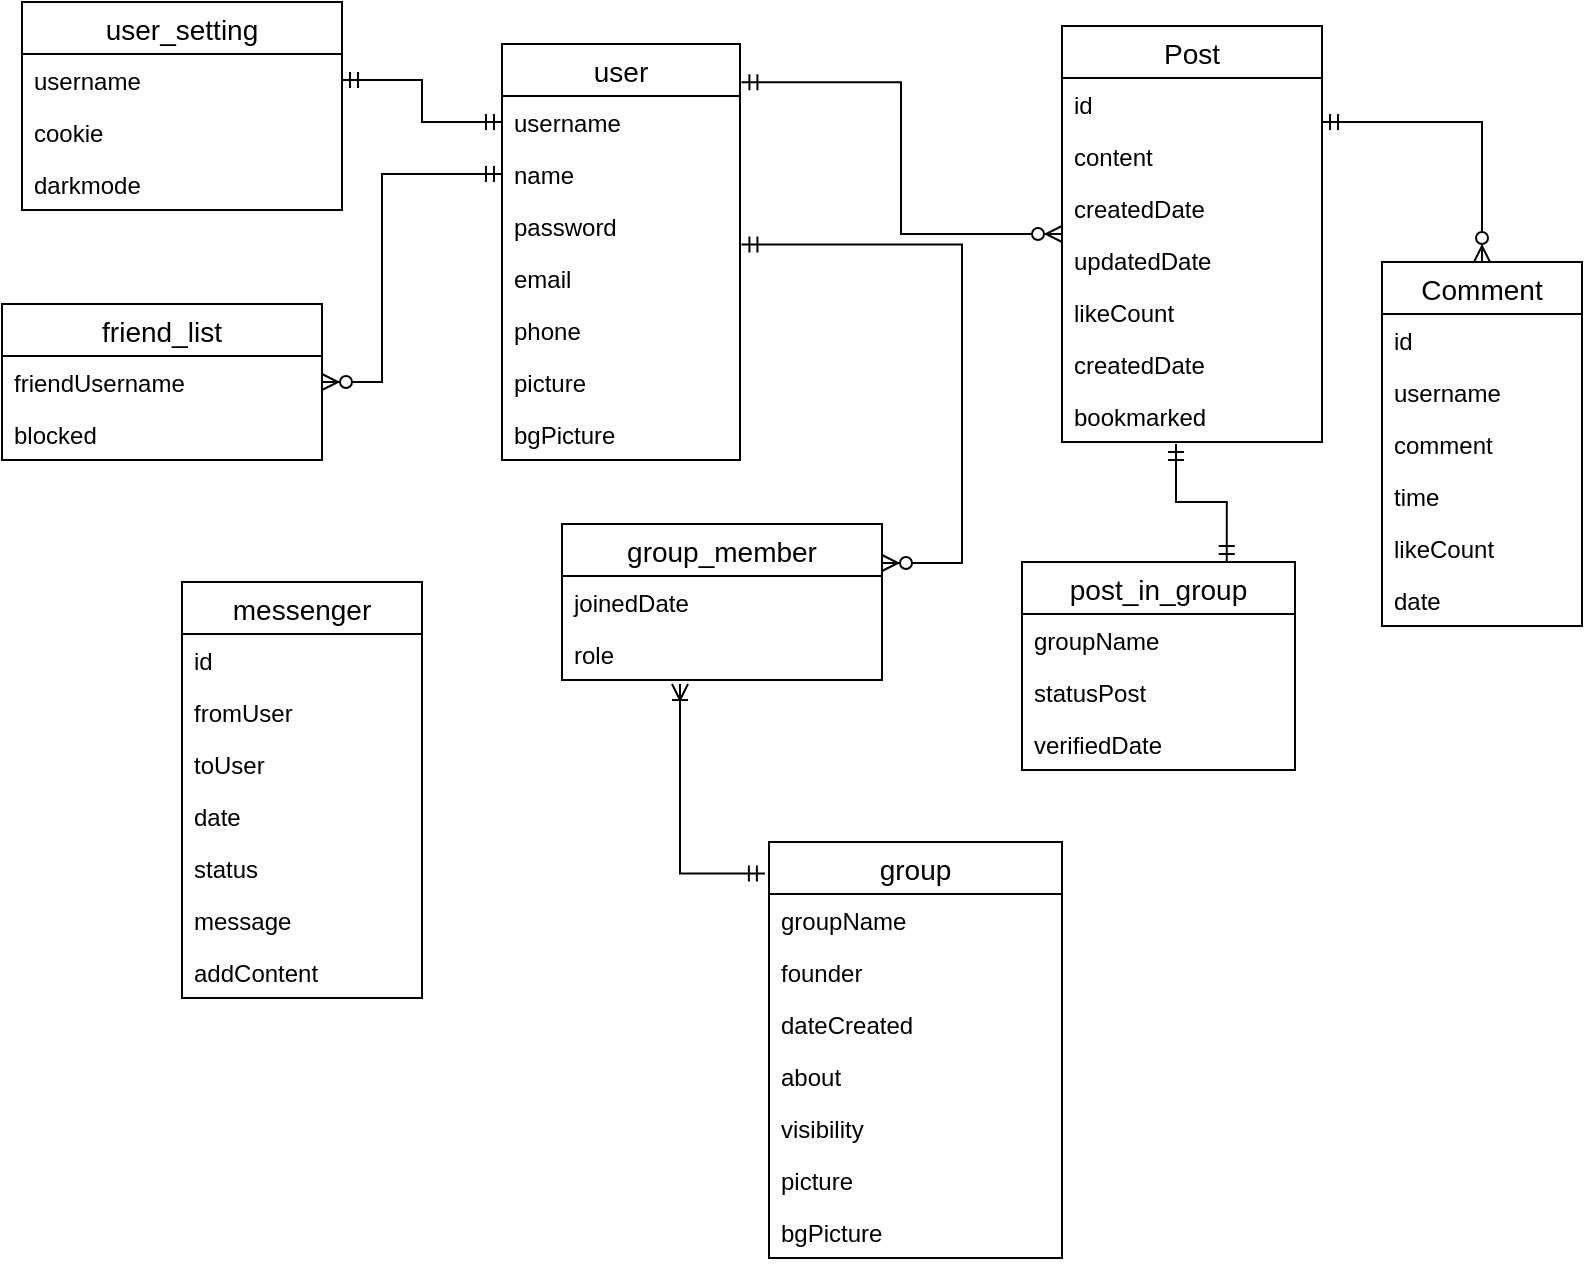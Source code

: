 <mxfile version="13.2.3" type="device"><diagram id="C5RBs43oDa-KdzZeNtuy" name="Page-1"><mxGraphModel dx="1108" dy="489" grid="1" gridSize="10" guides="1" tooltips="1" connect="1" arrows="1" fold="1" page="1" pageScale="1" pageWidth="827" pageHeight="1169" math="0" shadow="0"><root><mxCell id="WIyWlLk6GJQsqaUBKTNV-0"/><mxCell id="WIyWlLk6GJQsqaUBKTNV-1" parent="WIyWlLk6GJQsqaUBKTNV-0"/><mxCell id="McX3yNZwLZKCJdyzm6tI-72" value="" style="edgeStyle=orthogonalEdgeStyle;fontSize=12;html=1;endArrow=ERzeroToMany;startArrow=ERmandOne;rounded=0;entryX=1;entryY=0.25;entryDx=0;entryDy=0;exitX=1.006;exitY=0.857;exitDx=0;exitDy=0;exitPerimeter=0;" parent="WIyWlLk6GJQsqaUBKTNV-1" source="Bb8RNi-tj5HayNzUoO-P-113" target="Bb8RNi-tj5HayNzUoO-P-143" edge="1"><mxGeometry width="100" height="100" relative="1" as="geometry"><mxPoint x="547.0" y="99" as="sourcePoint"/><mxPoint x="561" y="451" as="targetPoint"/><Array as="points"><mxPoint x="490" y="151"/><mxPoint x="490" y="311"/></Array></mxGeometry></mxCell><mxCell id="McX3yNZwLZKCJdyzm6tI-89" value="" style="edgeStyle=elbowEdgeStyle;fontSize=12;html=1;endArrow=ERoneToMany;startArrow=ERmandOne;rounded=0;exitX=-0.014;exitY=0.076;exitDx=0;exitDy=0;exitPerimeter=0;entryX=0.369;entryY=1.077;entryDx=0;entryDy=0;entryPerimeter=0;" parent="WIyWlLk6GJQsqaUBKTNV-1" source="Bb8RNi-tj5HayNzUoO-P-147" target="Bb8RNi-tj5HayNzUoO-P-145" edge="1"><mxGeometry width="100" height="100" relative="1" as="geometry"><mxPoint x="699.5" y="579" as="sourcePoint"/><mxPoint x="400" y="450" as="targetPoint"/><Array as="points"><mxPoint x="349" y="430"/><mxPoint x="360" y="420"/><mxPoint x="451" y="480"/></Array></mxGeometry></mxCell><mxCell id="Bb8RNi-tj5HayNzUoO-P-2" value="" style="edgeStyle=orthogonalEdgeStyle;fontSize=12;html=1;endArrow=ERmandOne;startArrow=ERmandOne;entryX=0;entryY=0.5;entryDx=0;entryDy=0;rounded=0;exitX=1;exitY=0.5;exitDx=0;exitDy=0;" parent="WIyWlLk6GJQsqaUBKTNV-1" source="Bb8RNi-tj5HayNzUoO-P-137" target="Bb8RNi-tj5HayNzUoO-P-112" edge="1"><mxGeometry width="100" height="100" relative="1" as="geometry"><mxPoint x="200" y="140" as="sourcePoint"/><mxPoint x="339.97" y="92.006" as="targetPoint"/><Array as="points"><mxPoint x="220" y="69"/><mxPoint x="220" y="90"/></Array></mxGeometry></mxCell><mxCell id="Bb8RNi-tj5HayNzUoO-P-182" value="" style="edgeStyle=orthogonalEdgeStyle;fontSize=12;html=1;endArrow=ERmandOne;startArrow=ERmandOne;rounded=0;exitX=0.75;exitY=0;exitDx=0;exitDy=0;entryX=0.431;entryY=1.038;entryDx=0;entryDy=0;entryPerimeter=0;" parent="WIyWlLk6GJQsqaUBKTNV-1" source="Bb8RNi-tj5HayNzUoO-P-178" target="3WEMfzSBT3ZNhJd3ecgd-0" edge="1"><mxGeometry width="100" height="100" relative="1" as="geometry"><mxPoint x="970" y="280" as="sourcePoint"/><mxPoint x="810" y="233" as="targetPoint"/><Array as="points"><mxPoint x="622" y="280"/><mxPoint x="597" y="280"/></Array></mxGeometry></mxCell><mxCell id="Bb8RNi-tj5HayNzUoO-P-183" value="" style="edgeStyle=orthogonalEdgeStyle;fontSize=12;html=1;endArrow=ERzeroToMany;startArrow=ERmandOne;exitX=1.006;exitY=0.092;exitDx=0;exitDy=0;rounded=0;exitPerimeter=0;" parent="WIyWlLk6GJQsqaUBKTNV-1" source="Bb8RNi-tj5HayNzUoO-P-111" target="Bb8RNi-tj5HayNzUoO-P-163" edge="1"><mxGeometry width="100" height="100" relative="1" as="geometry"><mxPoint x="590" y="340" as="sourcePoint"/><mxPoint x="690" y="240" as="targetPoint"/></mxGeometry></mxCell><mxCell id="Bb8RNi-tj5HayNzUoO-P-184" value="" style="edgeStyle=orthogonalEdgeStyle;fontSize=12;html=1;endArrow=ERzeroToMany;startArrow=ERmandOne;entryX=0.5;entryY=0;entryDx=0;entryDy=0;rounded=0;exitX=1;exitY=-0.154;exitDx=0;exitDy=0;exitPerimeter=0;" parent="WIyWlLk6GJQsqaUBKTNV-1" source="Bb8RNi-tj5HayNzUoO-P-166" target="Bb8RNi-tj5HayNzUoO-P-171" edge="1"><mxGeometry width="100" height="100" relative="1" as="geometry"><mxPoint x="1000" y="100" as="sourcePoint"/><mxPoint x="1100" as="targetPoint"/></mxGeometry></mxCell><mxCell id="Bb8RNi-tj5HayNzUoO-P-136" value="user_setting" style="swimlane;fontStyle=0;childLayout=stackLayout;horizontal=1;startSize=26;horizontalStack=0;resizeParent=1;resizeParentMax=0;resizeLast=0;collapsible=1;marginBottom=0;align=center;fontSize=14;" parent="WIyWlLk6GJQsqaUBKTNV-1" vertex="1"><mxGeometry x="20" y="30" width="160" height="104" as="geometry"/></mxCell><mxCell id="Bb8RNi-tj5HayNzUoO-P-137" value="username" style="text;strokeColor=none;fillColor=none;spacingLeft=4;spacingRight=4;overflow=hidden;rotatable=0;points=[[0,0.5],[1,0.5]];portConstraint=eastwest;fontSize=12;" parent="Bb8RNi-tj5HayNzUoO-P-136" vertex="1"><mxGeometry y="26" width="160" height="26" as="geometry"/></mxCell><mxCell id="Bb8RNi-tj5HayNzUoO-P-138" value="cookie" style="text;strokeColor=none;fillColor=none;spacingLeft=4;spacingRight=4;overflow=hidden;rotatable=0;points=[[0,0.5],[1,0.5]];portConstraint=eastwest;fontSize=12;" parent="Bb8RNi-tj5HayNzUoO-P-136" vertex="1"><mxGeometry y="52" width="160" height="26" as="geometry"/></mxCell><mxCell id="Bb8RNi-tj5HayNzUoO-P-142" value="darkmode" style="text;strokeColor=none;fillColor=none;spacingLeft=4;spacingRight=4;overflow=hidden;rotatable=0;points=[[0,0.5],[1,0.5]];portConstraint=eastwest;fontSize=12;" parent="Bb8RNi-tj5HayNzUoO-P-136" vertex="1"><mxGeometry y="78" width="160" height="26" as="geometry"/></mxCell><mxCell id="Bb8RNi-tj5HayNzUoO-P-163" value="Post" style="swimlane;fontStyle=0;childLayout=stackLayout;horizontal=1;startSize=26;horizontalStack=0;resizeParent=1;resizeParentMax=0;resizeLast=0;collapsible=1;marginBottom=0;align=center;fontSize=14;" parent="WIyWlLk6GJQsqaUBKTNV-1" vertex="1"><mxGeometry x="540" y="42" width="130" height="208" as="geometry"/></mxCell><mxCell id="Bb8RNi-tj5HayNzUoO-P-164" value="id" style="text;strokeColor=none;fillColor=none;spacingLeft=4;spacingRight=4;overflow=hidden;rotatable=0;points=[[0,0.5],[1,0.5]];portConstraint=eastwest;fontSize=12;" parent="Bb8RNi-tj5HayNzUoO-P-163" vertex="1"><mxGeometry y="26" width="130" height="26" as="geometry"/></mxCell><mxCell id="Bb8RNi-tj5HayNzUoO-P-166" value="content" style="text;strokeColor=none;fillColor=none;spacingLeft=4;spacingRight=4;overflow=hidden;rotatable=0;points=[[0,0.5],[1,0.5]];portConstraint=eastwest;fontSize=12;" parent="Bb8RNi-tj5HayNzUoO-P-163" vertex="1"><mxGeometry y="52" width="130" height="26" as="geometry"/></mxCell><mxCell id="Bb8RNi-tj5HayNzUoO-P-167" value="createdDate" style="text;strokeColor=none;fillColor=none;spacingLeft=4;spacingRight=4;overflow=hidden;rotatable=0;points=[[0,0.5],[1,0.5]];portConstraint=eastwest;fontSize=12;" parent="Bb8RNi-tj5HayNzUoO-P-163" vertex="1"><mxGeometry y="78" width="130" height="26" as="geometry"/></mxCell><mxCell id="Bb8RNi-tj5HayNzUoO-P-168" value="updatedDate" style="text;strokeColor=none;fillColor=none;spacingLeft=4;spacingRight=4;overflow=hidden;rotatable=0;points=[[0,0.5],[1,0.5]];portConstraint=eastwest;fontSize=12;" parent="Bb8RNi-tj5HayNzUoO-P-163" vertex="1"><mxGeometry y="104" width="130" height="26" as="geometry"/></mxCell><mxCell id="Bb8RNi-tj5HayNzUoO-P-169" value="likeCount" style="text;strokeColor=none;fillColor=none;spacingLeft=4;spacingRight=4;overflow=hidden;rotatable=0;points=[[0,0.5],[1,0.5]];portConstraint=eastwest;fontSize=12;" parent="Bb8RNi-tj5HayNzUoO-P-163" vertex="1"><mxGeometry y="130" width="130" height="26" as="geometry"/></mxCell><mxCell id="Bb8RNi-tj5HayNzUoO-P-170" value="createdDate" style="text;strokeColor=none;fillColor=none;spacingLeft=4;spacingRight=4;overflow=hidden;rotatable=0;points=[[0,0.5],[1,0.5]];portConstraint=eastwest;fontSize=12;" parent="Bb8RNi-tj5HayNzUoO-P-163" vertex="1"><mxGeometry y="156" width="130" height="26" as="geometry"/></mxCell><mxCell id="3WEMfzSBT3ZNhJd3ecgd-0" value="bookmarked" style="text;strokeColor=none;fillColor=none;spacingLeft=4;spacingRight=4;overflow=hidden;rotatable=0;points=[[0,0.5],[1,0.5]];portConstraint=eastwest;fontSize=12;" vertex="1" parent="Bb8RNi-tj5HayNzUoO-P-163"><mxGeometry y="182" width="130" height="26" as="geometry"/></mxCell><mxCell id="Bb8RNi-tj5HayNzUoO-P-171" value="Comment" style="swimlane;fontStyle=0;childLayout=stackLayout;horizontal=1;startSize=26;horizontalStack=0;resizeParent=1;resizeParentMax=0;resizeLast=0;collapsible=1;marginBottom=0;align=center;fontSize=14;" parent="WIyWlLk6GJQsqaUBKTNV-1" vertex="1"><mxGeometry x="700" y="160" width="100" height="182" as="geometry"/></mxCell><mxCell id="Bb8RNi-tj5HayNzUoO-P-172" value="id" style="text;strokeColor=none;fillColor=none;spacingLeft=4;spacingRight=4;overflow=hidden;rotatable=0;points=[[0,0.5],[1,0.5]];portConstraint=eastwest;fontSize=12;" parent="Bb8RNi-tj5HayNzUoO-P-171" vertex="1"><mxGeometry y="26" width="100" height="26" as="geometry"/></mxCell><mxCell id="Bb8RNi-tj5HayNzUoO-P-173" value="username" style="text;strokeColor=none;fillColor=none;spacingLeft=4;spacingRight=4;overflow=hidden;rotatable=0;points=[[0,0.5],[1,0.5]];portConstraint=eastwest;fontSize=12;" parent="Bb8RNi-tj5HayNzUoO-P-171" vertex="1"><mxGeometry y="52" width="100" height="26" as="geometry"/></mxCell><mxCell id="Bb8RNi-tj5HayNzUoO-P-174" value="comment" style="text;strokeColor=none;fillColor=none;spacingLeft=4;spacingRight=4;overflow=hidden;rotatable=0;points=[[0,0.5],[1,0.5]];portConstraint=eastwest;fontSize=12;" parent="Bb8RNi-tj5HayNzUoO-P-171" vertex="1"><mxGeometry y="78" width="100" height="26" as="geometry"/></mxCell><mxCell id="Bb8RNi-tj5HayNzUoO-P-175" value="time" style="text;strokeColor=none;fillColor=none;spacingLeft=4;spacingRight=4;overflow=hidden;rotatable=0;points=[[0,0.5],[1,0.5]];portConstraint=eastwest;fontSize=12;" parent="Bb8RNi-tj5HayNzUoO-P-171" vertex="1"><mxGeometry y="104" width="100" height="26" as="geometry"/></mxCell><mxCell id="Bb8RNi-tj5HayNzUoO-P-176" value="likeCount" style="text;strokeColor=none;fillColor=none;spacingLeft=4;spacingRight=4;overflow=hidden;rotatable=0;points=[[0,0.5],[1,0.5]];portConstraint=eastwest;fontSize=12;" parent="Bb8RNi-tj5HayNzUoO-P-171" vertex="1"><mxGeometry y="130" width="100" height="26" as="geometry"/></mxCell><mxCell id="Bb8RNi-tj5HayNzUoO-P-177" value="date" style="text;strokeColor=none;fillColor=none;spacingLeft=4;spacingRight=4;overflow=hidden;rotatable=0;points=[[0,0.5],[1,0.5]];portConstraint=eastwest;fontSize=12;" parent="Bb8RNi-tj5HayNzUoO-P-171" vertex="1"><mxGeometry y="156" width="100" height="26" as="geometry"/></mxCell><mxCell id="Bb8RNi-tj5HayNzUoO-P-111" value="user" style="swimlane;fontStyle=0;childLayout=stackLayout;horizontal=1;startSize=26;horizontalStack=0;resizeParent=1;resizeParentMax=0;resizeLast=0;collapsible=1;marginBottom=0;align=center;fontSize=14;" parent="WIyWlLk6GJQsqaUBKTNV-1" vertex="1"><mxGeometry x="260" y="51" width="119" height="208" as="geometry"/></mxCell><mxCell id="Bb8RNi-tj5HayNzUoO-P-112" value="username" style="text;strokeColor=none;fillColor=none;spacingLeft=4;spacingRight=4;overflow=hidden;rotatable=0;points=[[0,0.5],[1,0.5]];portConstraint=eastwest;fontSize=12;" parent="Bb8RNi-tj5HayNzUoO-P-111" vertex="1"><mxGeometry y="26" width="119" height="26" as="geometry"/></mxCell><mxCell id="Bb8RNi-tj5HayNzUoO-P-131" value="name" style="text;strokeColor=none;fillColor=none;spacingLeft=4;spacingRight=4;overflow=hidden;rotatable=0;points=[[0,0.5],[1,0.5]];portConstraint=eastwest;fontSize=12;" parent="Bb8RNi-tj5HayNzUoO-P-111" vertex="1"><mxGeometry y="52" width="119" height="26" as="geometry"/></mxCell><mxCell id="Bb8RNi-tj5HayNzUoO-P-113" value="password" style="text;strokeColor=none;fillColor=none;spacingLeft=4;spacingRight=4;overflow=hidden;rotatable=0;points=[[0,0.5],[1,0.5]];portConstraint=eastwest;fontSize=12;" parent="Bb8RNi-tj5HayNzUoO-P-111" vertex="1"><mxGeometry y="78" width="119" height="26" as="geometry"/></mxCell><mxCell id="Bb8RNi-tj5HayNzUoO-P-114" value="email" style="text;strokeColor=none;fillColor=none;spacingLeft=4;spacingRight=4;overflow=hidden;rotatable=0;points=[[0,0.5],[1,0.5]];portConstraint=eastwest;fontSize=12;" parent="Bb8RNi-tj5HayNzUoO-P-111" vertex="1"><mxGeometry y="104" width="119" height="26" as="geometry"/></mxCell><mxCell id="Bb8RNi-tj5HayNzUoO-P-127" value="phone" style="text;strokeColor=none;fillColor=none;spacingLeft=4;spacingRight=4;overflow=hidden;rotatable=0;points=[[0,0.5],[1,0.5]];portConstraint=eastwest;fontSize=12;" parent="Bb8RNi-tj5HayNzUoO-P-111" vertex="1"><mxGeometry y="130" width="119" height="26" as="geometry"/></mxCell><mxCell id="Bb8RNi-tj5HayNzUoO-P-128" value="picture" style="text;strokeColor=none;fillColor=none;spacingLeft=4;spacingRight=4;overflow=hidden;rotatable=0;points=[[0,0.5],[1,0.5]];portConstraint=eastwest;fontSize=12;" parent="Bb8RNi-tj5HayNzUoO-P-111" vertex="1"><mxGeometry y="156" width="119" height="26" as="geometry"/></mxCell><mxCell id="Bb8RNi-tj5HayNzUoO-P-129" value="bgPicture" style="text;strokeColor=none;fillColor=none;spacingLeft=4;spacingRight=4;overflow=hidden;rotatable=0;points=[[0,0.5],[1,0.5]];portConstraint=eastwest;fontSize=12;" parent="Bb8RNi-tj5HayNzUoO-P-111" vertex="1"><mxGeometry y="182" width="119" height="26" as="geometry"/></mxCell><mxCell id="Bb8RNi-tj5HayNzUoO-P-132" value="friend_list" style="swimlane;fontStyle=0;childLayout=stackLayout;horizontal=1;startSize=26;horizontalStack=0;resizeParent=1;resizeParentMax=0;resizeLast=0;collapsible=1;marginBottom=0;align=center;fontSize=14;" parent="WIyWlLk6GJQsqaUBKTNV-1" vertex="1"><mxGeometry x="10" y="181" width="160" height="78" as="geometry"/></mxCell><mxCell id="Bb8RNi-tj5HayNzUoO-P-134" value="friendUsername" style="text;strokeColor=none;fillColor=none;spacingLeft=4;spacingRight=4;overflow=hidden;rotatable=0;points=[[0,0.5],[1,0.5]];portConstraint=eastwest;fontSize=12;" parent="Bb8RNi-tj5HayNzUoO-P-132" vertex="1"><mxGeometry y="26" width="160" height="26" as="geometry"/></mxCell><mxCell id="Bb8RNi-tj5HayNzUoO-P-135" value="blocked" style="text;strokeColor=none;fillColor=none;spacingLeft=4;spacingRight=4;overflow=hidden;rotatable=0;points=[[0,0.5],[1,0.5]];portConstraint=eastwest;fontSize=12;" parent="Bb8RNi-tj5HayNzUoO-P-132" vertex="1"><mxGeometry y="52" width="160" height="26" as="geometry"/></mxCell><mxCell id="Bb8RNi-tj5HayNzUoO-P-143" value="group_member" style="swimlane;fontStyle=0;childLayout=stackLayout;horizontal=1;startSize=26;horizontalStack=0;resizeParent=1;resizeParentMax=0;resizeLast=0;collapsible=1;marginBottom=0;align=center;fontSize=14;" parent="WIyWlLk6GJQsqaUBKTNV-1" vertex="1"><mxGeometry x="290" y="291" width="160" height="78" as="geometry"/></mxCell><mxCell id="Bb8RNi-tj5HayNzUoO-P-144" value="joinedDate" style="text;strokeColor=none;fillColor=none;spacingLeft=4;spacingRight=4;overflow=hidden;rotatable=0;points=[[0,0.5],[1,0.5]];portConstraint=eastwest;fontSize=12;" parent="Bb8RNi-tj5HayNzUoO-P-143" vertex="1"><mxGeometry y="26" width="160" height="26" as="geometry"/></mxCell><mxCell id="Bb8RNi-tj5HayNzUoO-P-145" value="role" style="text;strokeColor=none;fillColor=none;spacingLeft=4;spacingRight=4;overflow=hidden;rotatable=0;points=[[0,0.5],[1,0.5]];portConstraint=eastwest;fontSize=12;" parent="Bb8RNi-tj5HayNzUoO-P-143" vertex="1"><mxGeometry y="52" width="160" height="26" as="geometry"/></mxCell><mxCell id="T8IxWi8fr0sawCVbcQlt-1" value="" style="edgeStyle=orthogonalEdgeStyle;fontSize=12;html=1;endArrow=ERzeroToMany;startArrow=ERmandOne;rounded=0;entryX=1;entryY=0.5;entryDx=0;entryDy=0;exitX=0;exitY=0.5;exitDx=0;exitDy=0;" parent="WIyWlLk6GJQsqaUBKTNV-1" source="Bb8RNi-tj5HayNzUoO-P-131" target="Bb8RNi-tj5HayNzUoO-P-132" edge="1"><mxGeometry width="100" height="100" relative="1" as="geometry"><mxPoint x="250" y="130" as="sourcePoint"/><mxPoint x="200" y="395" as="targetPoint"/><Array as="points"><mxPoint x="200" y="116"/><mxPoint x="200" y="220"/></Array></mxGeometry></mxCell><mxCell id="Bb8RNi-tj5HayNzUoO-P-155" value="messenger" style="swimlane;fontStyle=0;childLayout=stackLayout;horizontal=1;startSize=26;horizontalStack=0;resizeParent=1;resizeParentMax=0;resizeLast=0;collapsible=1;marginBottom=0;align=center;fontSize=14;" parent="WIyWlLk6GJQsqaUBKTNV-1" vertex="1"><mxGeometry x="100" y="320" width="120" height="208" as="geometry"/></mxCell><mxCell id="Bb8RNi-tj5HayNzUoO-P-157" value="id" style="text;strokeColor=none;fillColor=none;spacingLeft=4;spacingRight=4;overflow=hidden;rotatable=0;points=[[0,0.5],[1,0.5]];portConstraint=eastwest;fontSize=12;" parent="Bb8RNi-tj5HayNzUoO-P-155" vertex="1"><mxGeometry y="26" width="120" height="26" as="geometry"/></mxCell><mxCell id="T8IxWi8fr0sawCVbcQlt-2" value="fromUser" style="text;strokeColor=none;fillColor=none;spacingLeft=4;spacingRight=4;overflow=hidden;rotatable=0;points=[[0,0.5],[1,0.5]];portConstraint=eastwest;fontSize=12;" parent="Bb8RNi-tj5HayNzUoO-P-155" vertex="1"><mxGeometry y="52" width="120" height="26" as="geometry"/></mxCell><mxCell id="Bb8RNi-tj5HayNzUoO-P-158" value="toUser" style="text;strokeColor=none;fillColor=none;spacingLeft=4;spacingRight=4;overflow=hidden;rotatable=0;points=[[0,0.5],[1,0.5]];portConstraint=eastwest;fontSize=12;" parent="Bb8RNi-tj5HayNzUoO-P-155" vertex="1"><mxGeometry y="78" width="120" height="26" as="geometry"/></mxCell><mxCell id="Bb8RNi-tj5HayNzUoO-P-159" value="date" style="text;strokeColor=none;fillColor=none;spacingLeft=4;spacingRight=4;overflow=hidden;rotatable=0;points=[[0,0.5],[1,0.5]];portConstraint=eastwest;fontSize=12;" parent="Bb8RNi-tj5HayNzUoO-P-155" vertex="1"><mxGeometry y="104" width="120" height="26" as="geometry"/></mxCell><mxCell id="Bb8RNi-tj5HayNzUoO-P-160" value="status" style="text;strokeColor=none;fillColor=none;spacingLeft=4;spacingRight=4;overflow=hidden;rotatable=0;points=[[0,0.5],[1,0.5]];portConstraint=eastwest;fontSize=12;" parent="Bb8RNi-tj5HayNzUoO-P-155" vertex="1"><mxGeometry y="130" width="120" height="26" as="geometry"/></mxCell><mxCell id="Bb8RNi-tj5HayNzUoO-P-161" value="message" style="text;strokeColor=none;fillColor=none;spacingLeft=4;spacingRight=4;overflow=hidden;rotatable=0;points=[[0,0.5],[1,0.5]];portConstraint=eastwest;fontSize=12;" parent="Bb8RNi-tj5HayNzUoO-P-155" vertex="1"><mxGeometry y="156" width="120" height="26" as="geometry"/></mxCell><mxCell id="Bb8RNi-tj5HayNzUoO-P-162" value="addContent" style="text;strokeColor=none;fillColor=none;spacingLeft=4;spacingRight=4;overflow=hidden;rotatable=0;points=[[0,0.5],[1,0.5]];portConstraint=eastwest;fontSize=12;" parent="Bb8RNi-tj5HayNzUoO-P-155" vertex="1"><mxGeometry y="182" width="120" height="26" as="geometry"/></mxCell><mxCell id="Bb8RNi-tj5HayNzUoO-P-178" value="post_in_group" style="swimlane;fontStyle=0;childLayout=stackLayout;horizontal=1;startSize=26;horizontalStack=0;resizeParent=1;resizeParentMax=0;resizeLast=0;collapsible=1;marginBottom=0;align=center;fontSize=14;" parent="WIyWlLk6GJQsqaUBKTNV-1" vertex="1"><mxGeometry x="520" y="310" width="136.5" height="104" as="geometry"/></mxCell><mxCell id="Bb8RNi-tj5HayNzUoO-P-179" value="groupName" style="text;strokeColor=none;fillColor=none;spacingLeft=4;spacingRight=4;overflow=hidden;rotatable=0;points=[[0,0.5],[1,0.5]];portConstraint=eastwest;fontSize=12;" parent="Bb8RNi-tj5HayNzUoO-P-178" vertex="1"><mxGeometry y="26" width="136.5" height="26" as="geometry"/></mxCell><mxCell id="Bb8RNi-tj5HayNzUoO-P-180" value="statusPost" style="text;strokeColor=none;fillColor=none;spacingLeft=4;spacingRight=4;overflow=hidden;rotatable=0;points=[[0,0.5],[1,0.5]];portConstraint=eastwest;fontSize=12;" parent="Bb8RNi-tj5HayNzUoO-P-178" vertex="1"><mxGeometry y="52" width="136.5" height="26" as="geometry"/></mxCell><mxCell id="Bb8RNi-tj5HayNzUoO-P-181" value="verifiedDate" style="text;strokeColor=none;fillColor=none;spacingLeft=4;spacingRight=4;overflow=hidden;rotatable=0;points=[[0,0.5],[1,0.5]];portConstraint=eastwest;fontSize=12;" parent="Bb8RNi-tj5HayNzUoO-P-178" vertex="1"><mxGeometry y="78" width="136.5" height="26" as="geometry"/></mxCell><mxCell id="Bb8RNi-tj5HayNzUoO-P-147" value="group" style="swimlane;fontStyle=0;childLayout=stackLayout;horizontal=1;startSize=26;horizontalStack=0;resizeParent=1;resizeParentMax=0;resizeLast=0;collapsible=1;marginBottom=0;align=center;fontSize=14;" parent="WIyWlLk6GJQsqaUBKTNV-1" vertex="1"><mxGeometry x="393.5" y="450" width="146.5" height="208" as="geometry"/></mxCell><mxCell id="Bb8RNi-tj5HayNzUoO-P-148" value="groupName" style="text;strokeColor=none;fillColor=none;spacingLeft=4;spacingRight=4;overflow=hidden;rotatable=0;points=[[0,0.5],[1,0.5]];portConstraint=eastwest;fontSize=12;" parent="Bb8RNi-tj5HayNzUoO-P-147" vertex="1"><mxGeometry y="26" width="146.5" height="26" as="geometry"/></mxCell><mxCell id="Bb8RNi-tj5HayNzUoO-P-149" value="founder" style="text;strokeColor=none;fillColor=none;spacingLeft=4;spacingRight=4;overflow=hidden;rotatable=0;points=[[0,0.5],[1,0.5]];portConstraint=eastwest;fontSize=12;" parent="Bb8RNi-tj5HayNzUoO-P-147" vertex="1"><mxGeometry y="52" width="146.5" height="26" as="geometry"/></mxCell><mxCell id="Bb8RNi-tj5HayNzUoO-P-150" value="dateCreated" style="text;strokeColor=none;fillColor=none;spacingLeft=4;spacingRight=4;overflow=hidden;rotatable=0;points=[[0,0.5],[1,0.5]];portConstraint=eastwest;fontSize=12;" parent="Bb8RNi-tj5HayNzUoO-P-147" vertex="1"><mxGeometry y="78" width="146.5" height="26" as="geometry"/></mxCell><mxCell id="Bb8RNi-tj5HayNzUoO-P-151" value="about" style="text;strokeColor=none;fillColor=none;spacingLeft=4;spacingRight=4;overflow=hidden;rotatable=0;points=[[0,0.5],[1,0.5]];portConstraint=eastwest;fontSize=12;" parent="Bb8RNi-tj5HayNzUoO-P-147" vertex="1"><mxGeometry y="104" width="146.5" height="26" as="geometry"/></mxCell><mxCell id="Bb8RNi-tj5HayNzUoO-P-152" value="visibility" style="text;strokeColor=none;fillColor=none;spacingLeft=4;spacingRight=4;overflow=hidden;rotatable=0;points=[[0,0.5],[1,0.5]];portConstraint=eastwest;fontSize=12;" parent="Bb8RNi-tj5HayNzUoO-P-147" vertex="1"><mxGeometry y="130" width="146.5" height="26" as="geometry"/></mxCell><mxCell id="Bb8RNi-tj5HayNzUoO-P-153" value="picture" style="text;strokeColor=none;fillColor=none;spacingLeft=4;spacingRight=4;overflow=hidden;rotatable=0;points=[[0,0.5],[1,0.5]];portConstraint=eastwest;fontSize=12;" parent="Bb8RNi-tj5HayNzUoO-P-147" vertex="1"><mxGeometry y="156" width="146.5" height="26" as="geometry"/></mxCell><mxCell id="Bb8RNi-tj5HayNzUoO-P-154" value="bgPicture" style="text;strokeColor=none;fillColor=none;spacingLeft=4;spacingRight=4;overflow=hidden;rotatable=0;points=[[0,0.5],[1,0.5]];portConstraint=eastwest;fontSize=12;" parent="Bb8RNi-tj5HayNzUoO-P-147" vertex="1"><mxGeometry y="182" width="146.5" height="26" as="geometry"/></mxCell></root></mxGraphModel></diagram></mxfile>